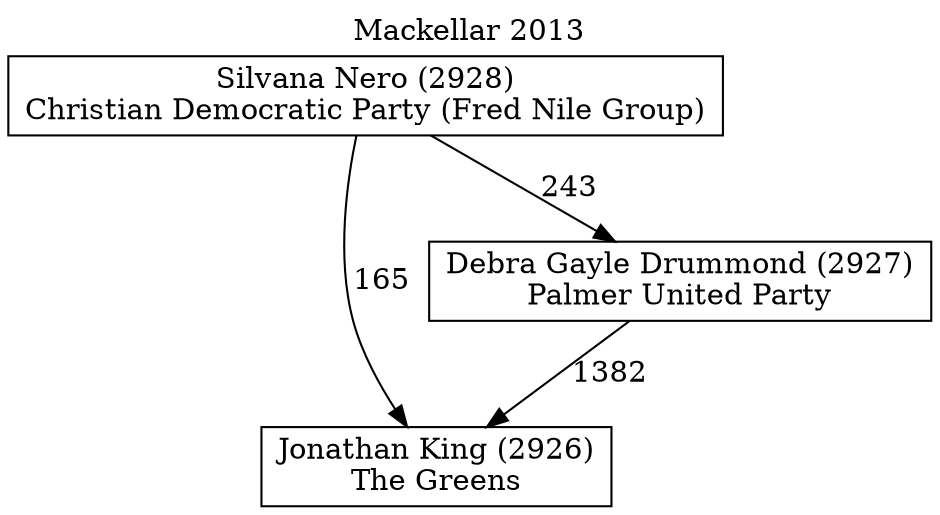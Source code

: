 // House preference flow
digraph "Jonathan King (2926)_Mackellar_2013" {
	graph [label="Mackellar 2013" labelloc=t mclimit=10]
	node [shape=box]
	"Jonathan King (2926)" [label="Jonathan King (2926)
The Greens"]
	"Debra Gayle Drummond (2927)" [label="Debra Gayle Drummond (2927)
Palmer United Party"]
	"Silvana Nero (2928)" [label="Silvana Nero (2928)
Christian Democratic Party (Fred Nile Group)"]
	"Jonathan King (2926)" [label="Jonathan King (2926)
The Greens"]
	"Silvana Nero (2928)" [label="Silvana Nero (2928)
Christian Democratic Party (Fred Nile Group)"]
	"Silvana Nero (2928)" [label="Silvana Nero (2928)
Christian Democratic Party (Fred Nile Group)"]
	"Debra Gayle Drummond (2927)" [label="Debra Gayle Drummond (2927)
Palmer United Party"]
	"Silvana Nero (2928)" [label="Silvana Nero (2928)
Christian Democratic Party (Fred Nile Group)"]
	"Silvana Nero (2928)" [label="Silvana Nero (2928)
Christian Democratic Party (Fred Nile Group)"]
	"Debra Gayle Drummond (2927)" -> "Jonathan King (2926)" [label=1382]
	"Silvana Nero (2928)" -> "Debra Gayle Drummond (2927)" [label=243]
	"Silvana Nero (2928)" -> "Jonathan King (2926)" [label=165]
}

